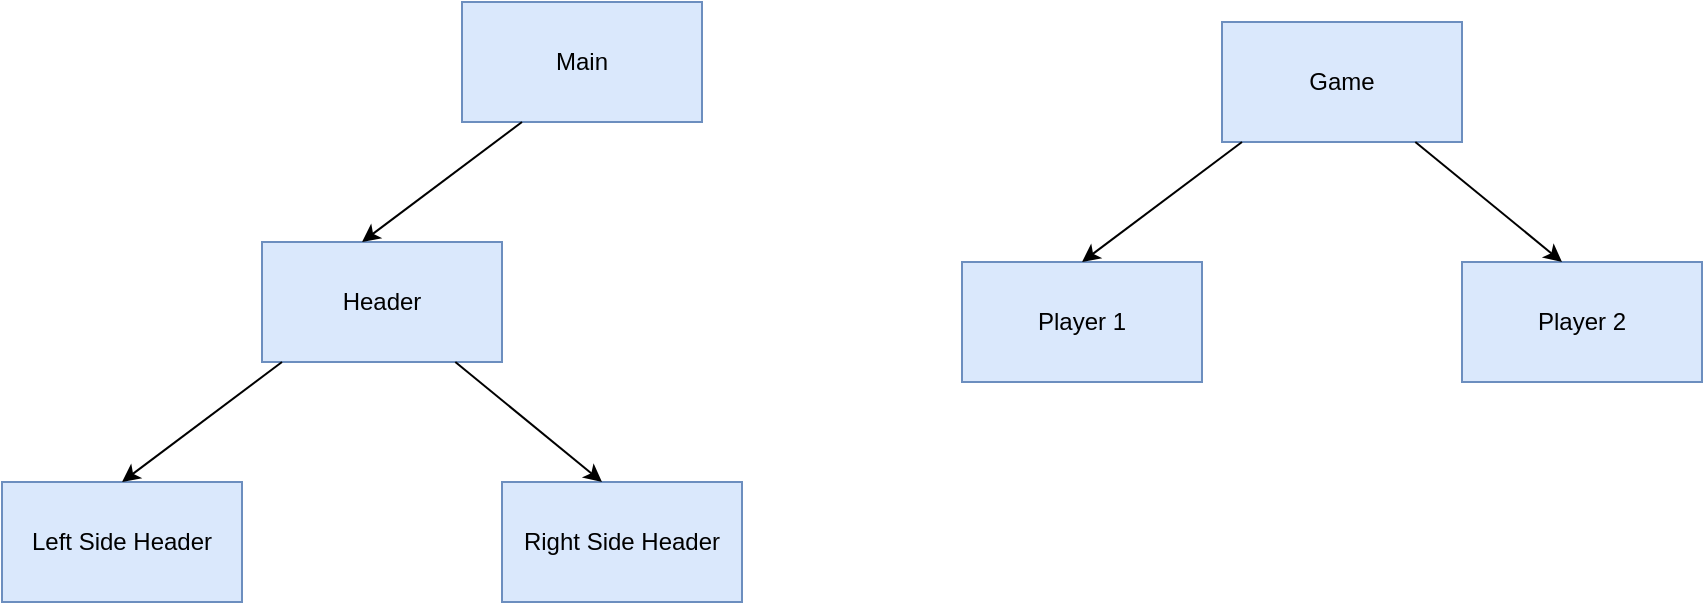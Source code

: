 <mxfile version="22.1.21" type="device">
  <diagram name="Page-1" id="416hJZ5Sfx6dHdFYSCEb">
    <mxGraphModel dx="880" dy="460" grid="1" gridSize="10" guides="1" tooltips="1" connect="1" arrows="1" fold="1" page="1" pageScale="1" pageWidth="850" pageHeight="1100" math="0" shadow="0">
      <root>
        <mxCell id="0" />
        <mxCell id="1" parent="0" />
        <mxCell id="xoNHA46b9XllLRqoHDfs-1" value="Main" style="rounded=0;whiteSpace=wrap;html=1;fillColor=#dae8fc;strokeColor=#6c8ebf;" vertex="1" parent="1">
          <mxGeometry x="260" y="40" width="120" height="60" as="geometry" />
        </mxCell>
        <mxCell id="xoNHA46b9XllLRqoHDfs-2" value="Header" style="rounded=0;whiteSpace=wrap;html=1;fillColor=#dae8fc;strokeColor=#6c8ebf;" vertex="1" parent="1">
          <mxGeometry x="160" y="160" width="120" height="60" as="geometry" />
        </mxCell>
        <mxCell id="xoNHA46b9XllLRqoHDfs-3" value="Right Side Header" style="rounded=0;whiteSpace=wrap;html=1;fillColor=#dae8fc;strokeColor=#6c8ebf;" vertex="1" parent="1">
          <mxGeometry x="280" y="280" width="120" height="60" as="geometry" />
        </mxCell>
        <mxCell id="xoNHA46b9XllLRqoHDfs-4" value="" style="endArrow=classic;html=1;rounded=0;entryX=0.25;entryY=1;entryDx=0;entryDy=0;exitX=0.25;exitY=1;exitDx=0;exitDy=0;" edge="1" parent="1" source="xoNHA46b9XllLRqoHDfs-1">
          <mxGeometry width="50" height="50" relative="1" as="geometry">
            <mxPoint x="260" y="110" as="sourcePoint" />
            <mxPoint x="210" y="160" as="targetPoint" />
          </mxGeometry>
        </mxCell>
        <mxCell id="xoNHA46b9XllLRqoHDfs-5" value="Left Side Header" style="rounded=0;whiteSpace=wrap;html=1;fillColor=#dae8fc;strokeColor=#6c8ebf;" vertex="1" parent="1">
          <mxGeometry x="30" y="280" width="120" height="60" as="geometry" />
        </mxCell>
        <mxCell id="xoNHA46b9XllLRqoHDfs-6" value="" style="endArrow=classic;html=1;rounded=0;entryX=0.25;entryY=1;entryDx=0;entryDy=0;exitX=0.25;exitY=1;exitDx=0;exitDy=0;" edge="1" parent="1">
          <mxGeometry width="50" height="50" relative="1" as="geometry">
            <mxPoint x="170" y="220" as="sourcePoint" />
            <mxPoint x="90" y="280" as="targetPoint" />
          </mxGeometry>
        </mxCell>
        <mxCell id="xoNHA46b9XllLRqoHDfs-7" value="" style="endArrow=classic;html=1;rounded=0;entryX=0.25;entryY=1;entryDx=0;entryDy=0;" edge="1" parent="1" source="xoNHA46b9XllLRqoHDfs-2">
          <mxGeometry width="50" height="50" relative="1" as="geometry">
            <mxPoint x="410" y="220" as="sourcePoint" />
            <mxPoint x="330" y="280" as="targetPoint" />
          </mxGeometry>
        </mxCell>
        <mxCell id="xoNHA46b9XllLRqoHDfs-14" value="Game" style="rounded=0;whiteSpace=wrap;html=1;fillColor=#dae8fc;strokeColor=#6c8ebf;" vertex="1" parent="1">
          <mxGeometry x="640" y="50" width="120" height="60" as="geometry" />
        </mxCell>
        <mxCell id="xoNHA46b9XllLRqoHDfs-15" value="Player 2" style="rounded=0;whiteSpace=wrap;html=1;fillColor=#dae8fc;strokeColor=#6c8ebf;" vertex="1" parent="1">
          <mxGeometry x="760" y="170" width="120" height="60" as="geometry" />
        </mxCell>
        <mxCell id="xoNHA46b9XllLRqoHDfs-16" value="Player 1" style="rounded=0;whiteSpace=wrap;html=1;fillColor=#dae8fc;strokeColor=#6c8ebf;" vertex="1" parent="1">
          <mxGeometry x="510" y="170" width="120" height="60" as="geometry" />
        </mxCell>
        <mxCell id="xoNHA46b9XllLRqoHDfs-17" value="" style="endArrow=classic;html=1;rounded=0;entryX=0.25;entryY=1;entryDx=0;entryDy=0;exitX=0.25;exitY=1;exitDx=0;exitDy=0;" edge="1" parent="1">
          <mxGeometry width="50" height="50" relative="1" as="geometry">
            <mxPoint x="650" y="110" as="sourcePoint" />
            <mxPoint x="570" y="170" as="targetPoint" />
          </mxGeometry>
        </mxCell>
        <mxCell id="xoNHA46b9XllLRqoHDfs-18" value="" style="endArrow=classic;html=1;rounded=0;entryX=0.25;entryY=1;entryDx=0;entryDy=0;" edge="1" source="xoNHA46b9XllLRqoHDfs-14" parent="1">
          <mxGeometry width="50" height="50" relative="1" as="geometry">
            <mxPoint x="890" y="110" as="sourcePoint" />
            <mxPoint x="810" y="170" as="targetPoint" />
          </mxGeometry>
        </mxCell>
      </root>
    </mxGraphModel>
  </diagram>
</mxfile>
